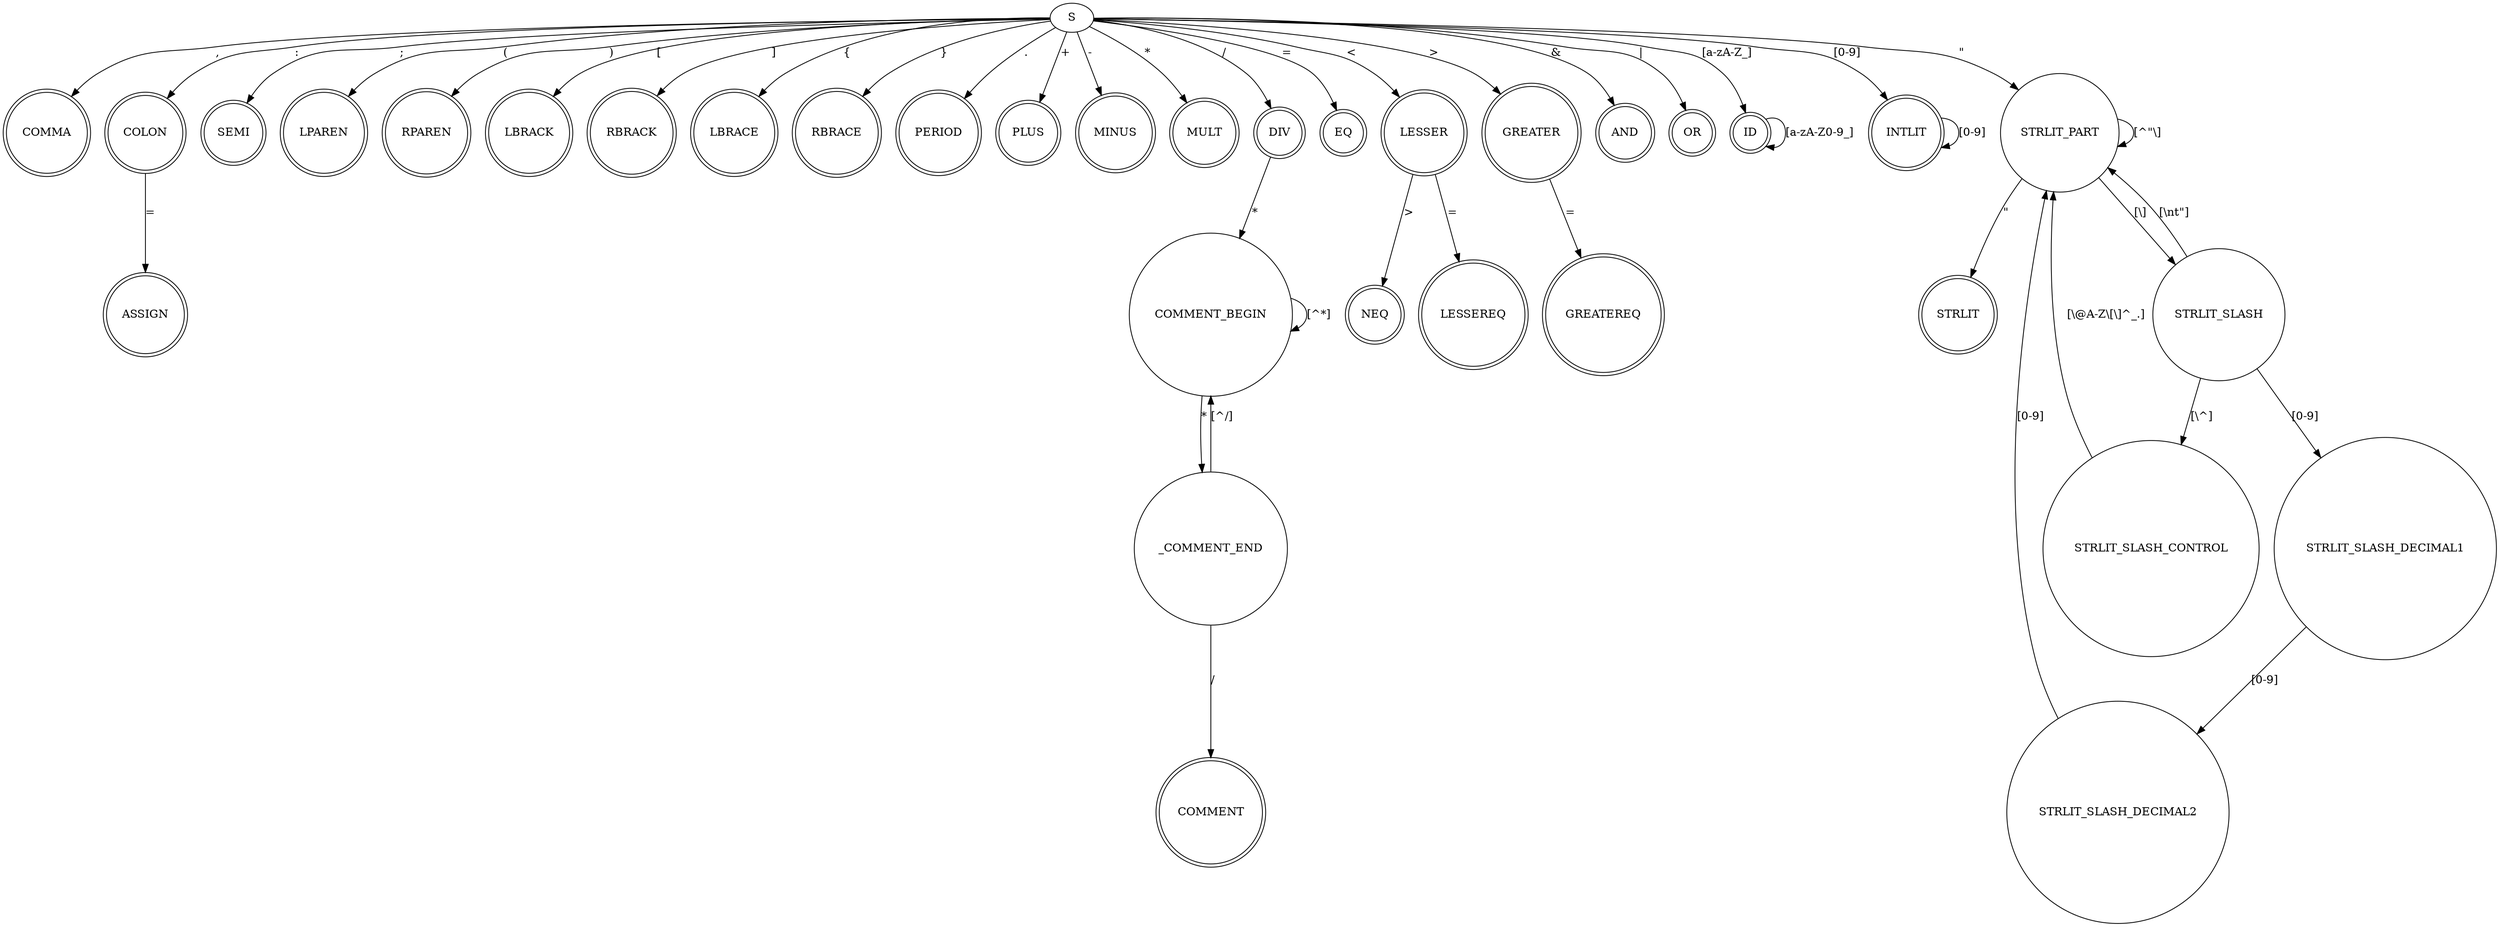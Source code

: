 digraph tiger {
	//	start state
	S;

	//	syntax error
	//Error [color=red, shape=diamond];

	//	token types
	node [shape=doublecircle];
	S -> COMMA [label=","];
	S -> COLON [label=":"];
	S -> SEMI [label=";"];
	S -> LPAREN [label="("];
	S -> RPAREN [label=")"];
	S -> LBRACK [label="["];
	S -> RBRACK [label="]"];
	S -> LBRACE [label="{"];
	S -> RBRACE [label="}"];
	S -> PERIOD [label="."];
	S -> PLUS [label="+"];
	S -> MINUS [label="-"];
	S -> MULT [label="*"];
	S -> DIV [label="/"];
	S -> EQ [label="="];
	
	S -> LESSER [label="<"];
	LESSER -> NEQ [label=">"];
	S -> GREATER [label=">"];
	LESSER -> LESSEREQ [label="="];
	GREATER -> GREATEREQ [label="="];
	S -> AND [label="&"];
	S -> OR [label="|"];

	COLON -> ASSIGN [label="="];

	//	comments
	COMMENT_BEGIN, _COMMENT_END [shape=circle];
	DIV -> COMMENT_BEGIN [label="*"];
	COMMENT_BEGIN -> COMMENT_BEGIN [label="[^*]"]
	COMMENT_BEGIN -> _COMMENT_END [label="*"];
	_COMMENT_END -> COMMENT_BEGIN [label="[^/]"];
	_COMMENT_END -> COMMENT [label="/"];

	//	data
	ID;
	S -> ID [label="[a-zA-Z_]"];
	ID -> ID [label="[a-zA-Z0-9_]"];

	INTLIT;
	S -> INTLIT [label="[0-9]"];
	INTLIT -> INTLIT [label="[0-9]"];

	STRLIT;
	STRLIT_PART [shape=circle];	//	not an accept state
	S -> STRLIT_PART [label="\""];
	STRLIT_PART -> STRLIT_PART [label="[^\"\\]"];
	STRLIT_PART -> STRLIT [label="\""];
	STRLIT_SLASH [shape=circle];
	STRLIT_PART -> STRLIT_SLASH [label="[\\]"];
	STRLIT_SLASH -> STRLIT_PART [label="[\\nt\"]"];
	STRLIT_SLASH_DECIMAL1 [shape=circle];
	STRLIT_SLASH -> STRLIT_SLASH_DECIMAL1 [label="[0-9]"];
	STRLIT_SLASH_DECIMAL2 [shape=circle];
	STRLIT_SLASH_DECIMAL1 -> STRLIT_SLASH_DECIMAL2 [label="[0-9]"];
	STRLIT_SLASH_DECIMAL2 -> STRLIT_PART [label="[0-9]"];
	STRLIT_SLASH_CONTROL [shape=circle];
	STRLIT_SLASH -> STRLIT_SLASH_CONTROL [label="[\\^]"];
	STRLIT_SLASH_CONTROL -> STRLIT_PART [label="[\\@A-Z\\[\\]^_.]"];
}